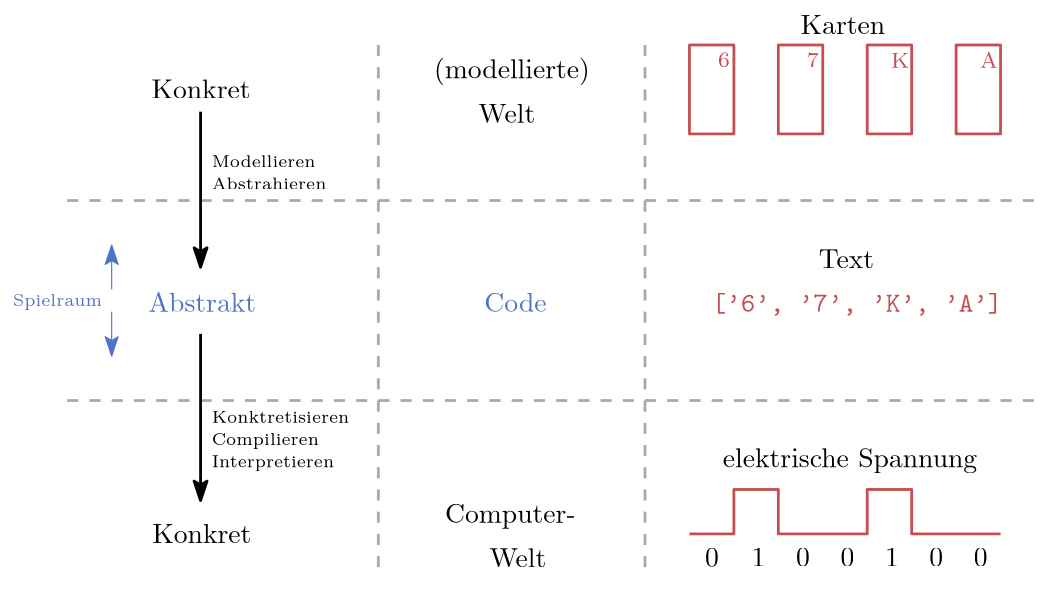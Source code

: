 <?xml version="1.0"?>
<!DOCTYPE ipe SYSTEM "ipe.dtd">
<ipe version="70218" creator="Ipe 7.2.24">
<info created="D:20210411005157" modified="D:20230902213923"/>
<ipestyle name="basic">
<symbol name="arrow/arc(spx)">
<path stroke="sym-stroke" fill="sym-stroke" pen="sym-pen">
0 0 m
-1 0.333 l
-1 -0.333 l
h
</path>
</symbol>
<symbol name="arrow/farc(spx)">
<path stroke="sym-stroke" fill="white" pen="sym-pen">
0 0 m
-1 0.333 l
-1 -0.333 l
h
</path>
</symbol>
<symbol name="arrow/ptarc(spx)">
<path stroke="sym-stroke" fill="sym-stroke" pen="sym-pen">
0 0 m
-1 0.333 l
-0.8 0 l
-1 -0.333 l
h
</path>
</symbol>
<symbol name="arrow/fptarc(spx)">
<path stroke="sym-stroke" fill="white" pen="sym-pen">
0 0 m
-1 0.333 l
-0.8 0 l
-1 -0.333 l
h
</path>
</symbol>
<symbol name="mark/circle(sx)" transformations="translations">
<path fill="sym-stroke">
0.6 0 0 0.6 0 0 e
0.4 0 0 0.4 0 0 e
</path>
</symbol>
<symbol name="mark/disk(sx)" transformations="translations">
<path fill="sym-stroke">
0.6 0 0 0.6 0 0 e
</path>
</symbol>
<symbol name="mark/fdisk(sfx)" transformations="translations">
<group>
<path fill="sym-fill">
0.5 0 0 0.5 0 0 e
</path>
<path fill="sym-stroke" fillrule="eofill">
0.6 0 0 0.6 0 0 e
0.4 0 0 0.4 0 0 e
</path>
</group>
</symbol>
<symbol name="mark/box(sx)" transformations="translations">
<path fill="sym-stroke" fillrule="eofill">
-0.6 -0.6 m
0.6 -0.6 l
0.6 0.6 l
-0.6 0.6 l
h
-0.4 -0.4 m
0.4 -0.4 l
0.4 0.4 l
-0.4 0.4 l
h
</path>
</symbol>
<symbol name="mark/square(sx)" transformations="translations">
<path fill="sym-stroke">
-0.6 -0.6 m
0.6 -0.6 l
0.6 0.6 l
-0.6 0.6 l
h
</path>
</symbol>
<symbol name="mark/fsquare(sfx)" transformations="translations">
<group>
<path fill="sym-fill">
-0.5 -0.5 m
0.5 -0.5 l
0.5 0.5 l
-0.5 0.5 l
h
</path>
<path fill="sym-stroke" fillrule="eofill">
-0.6 -0.6 m
0.6 -0.6 l
0.6 0.6 l
-0.6 0.6 l
h
-0.4 -0.4 m
0.4 -0.4 l
0.4 0.4 l
-0.4 0.4 l
h
</path>
</group>
</symbol>
<symbol name="mark/cross(sx)" transformations="translations">
<group>
<path fill="sym-stroke">
-0.43 -0.57 m
0.57 0.43 l
0.43 0.57 l
-0.57 -0.43 l
h
</path>
<path fill="sym-stroke">
-0.43 0.57 m
0.57 -0.43 l
0.43 -0.57 l
-0.57 0.43 l
h
</path>
</group>
</symbol>
<symbol name="arrow/fnormal(spx)">
<path stroke="sym-stroke" fill="white" pen="sym-pen">
0 0 m
-1 0.333 l
-1 -0.333 l
h
</path>
</symbol>
<symbol name="arrow/pointed(spx)">
<path stroke="sym-stroke" fill="sym-stroke" pen="sym-pen">
0 0 m
-1 0.333 l
-0.8 0 l
-1 -0.333 l
h
</path>
</symbol>
<symbol name="arrow/fpointed(spx)">
<path stroke="sym-stroke" fill="white" pen="sym-pen">
0 0 m
-1 0.333 l
-0.8 0 l
-1 -0.333 l
h
</path>
</symbol>
<symbol name="arrow/linear(spx)">
<path stroke="sym-stroke" pen="sym-pen">
-1 0.333 m
0 0 l
-1 -0.333 l
</path>
</symbol>
<symbol name="arrow/fdouble(spx)">
<path stroke="sym-stroke" fill="white" pen="sym-pen">
0 0 m
-1 0.333 l
-1 -0.333 l
h
-1 0 m
-2 0.333 l
-2 -0.333 l
h
</path>
</symbol>
<symbol name="arrow/double(spx)">
<path stroke="sym-stroke" fill="sym-stroke" pen="sym-pen">
0 0 m
-1 0.333 l
-1 -0.333 l
h
-1 0 m
-2 0.333 l
-2 -0.333 l
h
</path>
</symbol>
<anglesize name="22.5 deg" value="22.5"/>
<anglesize name="30 deg" value="30"/>
<anglesize name="45 deg" value="45"/>
<anglesize name="60 deg" value="60"/>
<anglesize name="90 deg" value="90"/>
<arrowsize name="large" value="10"/>
<arrowsize name="small" value="5"/>
<arrowsize name="tiny" value="3"/>
<color name="blue" value="0 0 1"/>
<color name="brown" value="0.647 0.165 0.165"/>
<color name="darkblue" value="0 0 0.545"/>
<color name="darkcyan" value="0 0.545 0.545"/>
<color name="darkgray" value="0.663"/>
<color name="darkgreen" value="0 0.392 0"/>
<color name="darkmagenta" value="0.545 0 0.545"/>
<color name="darkorange" value="1 0.549 0"/>
<color name="darkred" value="0.545 0 0"/>
<color name="gold" value="1 0.843 0"/>
<color name="gray" value="0.745"/>
<color name="green" value="0 1 0"/>
<color name="lightblue" value="0.678 0.847 0.902"/>
<color name="lightcyan" value="0.878 1 1"/>
<color name="lightgray" value="0.827"/>
<color name="lightgreen" value="0.565 0.933 0.565"/>
<color name="lightyellow" value="1 1 0.878"/>
<color name="navy" value="0 0 0.502"/>
<color name="orange" value="1 0.647 0"/>
<color name="pink" value="1 0.753 0.796"/>
<color name="purple" value="0.627 0.125 0.941"/>
<color name="red" value="1 0 0"/>
<color name="sbblue" value="0.298 0.447 0.79"/>
<color name="sbgreen" value="0.333 0.658 0.407"/>
<color name="sborange" value="0.866 0.517 0.321"/>
<color name="sbpurple" value="0.505 0.447 0.698"/>
<color name="sbred" value="0.768 0.305 0.321"/>
<color name="seagreen" value="0.18 0.545 0.341"/>
<color name="turquoise" value="0.251 0.878 0.816"/>
<color name="verydarkgray" value="0.4"/>
<color name="violet" value="0.933 0.51 0.933"/>
<color name="yellow" value="1 1 0"/>
<dashstyle name="dash dot dotted" value="[4 2 1 2 1 2] 0"/>
<dashstyle name="dash dotted" value="[4 2 1 2] 0"/>
<dashstyle name="dashed" value="[4] 0"/>
<dashstyle name="dotted" value="[1 3] 0"/>
<gridsize name="10 pts (~3.5 mm)" value="10"/>
<gridsize name="14 pts (~5 mm)" value="14"/>
<gridsize name="16 pts (~6 mm)" value="16"/>
<gridsize name="20 pts (~7 mm)" value="20"/>
<gridsize name="28 pts (~10 mm)" value="28"/>
<gridsize name="32 pts (~12 mm)" value="32"/>
<gridsize name="4 pts" value="4"/>
<gridsize name="56 pts (~20 mm)" value="56"/>
<gridsize name="8 pts (~3 mm)" value="8"/>
<opacity name="10%" value="0.1"/>
<opacity name="30%" value="0.3"/>
<opacity name="50%" value="0.5"/>
<opacity name="75%" value="0.75"/>
<pen name="fat" value="1.2"/>
<pen name="heavier" value="0.8"/>
<pen name="ultrafat" value="2"/>
<symbolsize name="large" value="5"/>
<symbolsize name="small" value="2"/>
<symbolsize name="tiny" value="1.1"/>
<textsize name="Huge" value="\Huge"/>
<textsize name="LARGE" value="\LARGE"/>
<textsize name="Large" value="\Large"/>
<textsize name="footnote" value="\footnotesize"/>
<textsize name="huge" value="\huge"/>
<textsize name="large" value="\large"/>
<textsize name="small" value="\small"/>
<textsize name="tiny" value="\tiny"/>
<textstyle name="center" begin="\begin{center}" end="\end{center}"/>
<textstyle name="item" begin="\begin{itemize}\item{}" end="\end{itemize}"/>
<textstyle name="itemize" begin="\begin{itemize}" end="\end{itemize}"/>
<tiling name="falling" angle="-60" step="4" width="1"/>
<tiling name="rising" angle="30" step="4" width="1"/>
</ipestyle>
<page>
<layer name="alpha"/>
<view layers="alpha" active="alpha"/>
<path layer="alpha" fill="white">
400 816 m
400 604 l
24 604 l
24 816 l
h
</path>
<path matrix="1 0 0 1 0 -8" stroke="darkgray" dash="dashed" pen="1">
48 752 m
400 752 l
400 752 l
</path>
<path matrix="1 0 0 1 0 -80" stroke="darkgray" dash="dashed" pen="1">
48 752 m
400 752 l
400 752 l
</path>
<path stroke="sbred" pen="1">
272 800 m
272 768 l
288 768 l
288 800 l
h
</path>
<text matrix="1 0 0 1 6.3192 -4" transformations="translations" pos="276 796" stroke="sbred" type="label" width="4.234" height="5.136" depth="0" valign="baseline" size="8">6</text>
<path matrix="1 0 0 1 32 0" stroke="sbred" pen="1">
272 800 m
272 768 l
288 768 l
288 800 l
h
</path>
<text matrix="1 0 0 1 38.3192 -4" transformations="translations" pos="276 796" stroke="sbred" type="label" width="4.234" height="5.136" depth="0" valign="baseline" size="8">7</text>
<path matrix="1 0 0 1 64 0" stroke="sbred" pen="1">
272 800 m
272 768 l
288 768 l
288 800 l
h
</path>
<text matrix="1 0 0 1 68.5927 -4.18309" transformations="translations" pos="276 796" stroke="sbred" type="label" width="6.578" height="5.446" depth="0" valign="baseline" size="8">K</text>
<path matrix="1 0 0 1 96 0" stroke="sbred" pen="1">
272 800 m
272 768 l
288 768 l
288 800 l
h
</path>
<text matrix="1 0 0 1 100.593 -4.18309" transformations="translations" pos="276 796" stroke="sbred" type="label" width="6.343" height="5.446" depth="0" valign="baseline" size="8">A</text>
<text matrix="1 0 0 1 0 -32" transformations="translations" pos="280 736" stroke="sbred" type="label" width="104.607" height="6.922" depth="1.38" valign="baseline">\texttt{[&apos;6&apos;, &apos;7&apos;, &apos;K&apos;, &apos;A&apos;]}</text>
<path matrix="1 0 0 1 0 -16" stroke="sbred" pen="1">
272 640 m
288 640 l
288 656 l
304 656 l
304 640 l
320 640 l
336 640 l
336 656 l
352 656 l
352 640 l
384 640 l
</path>
<text matrix="1 0 0 1 -2.39219 -23.794" transformations="translations" pos="280 636" stroke="black" type="label" width="4.981" height="6.42" depth="0" valign="baseline">0</text>
<text matrix="1 0 0 1 14.3668 -23.696" transformations="translations" pos="280 636" stroke="black" type="label" width="4.981" height="6.42" depth="0" valign="baseline">1</text>
<text matrix="1 0 0 1 30.3668 -23.696" transformations="translations" pos="280 636" stroke="black" type="label" width="4.981" height="6.42" depth="0" valign="baseline">0</text>
<text matrix="1 0 0 1 46.3668 -23.696" transformations="translations" pos="280 636" stroke="black" type="label" width="4.981" height="6.42" depth="0" valign="baseline">0</text>
<text matrix="1 0 0 1 62.3668 -23.696" transformations="translations" pos="280 636" stroke="black" type="label" width="4.981" height="6.42" depth="0" valign="baseline">1</text>
<text matrix="1 0 0 1 78.3668 -23.696" transformations="translations" pos="280 636" stroke="black" type="label" width="4.981" height="6.42" depth="0" valign="baseline">0</text>
<text matrix="1 0 0 1 94.3668 -23.696" transformations="translations" pos="280 636" stroke="black" type="label" width="4.981" height="6.42" depth="0" valign="baseline">0</text>
<text matrix="1 0 0 1 0 -8" transformations="translations" pos="180 796" stroke="black" type="label" width="56.206" height="7.473" depth="2.49" valign="baseline">(modellierte)</text>
<text matrix="1 0 0 1 -4 -12" transformations="translations" pos="200 784" stroke="black" type="label" width="20.479" height="6.918" depth="0" valign="baseline">Welt</text>
<text matrix="1 0 0 1 4 -168" transformations="translations" pos="180 796" stroke="black" type="label" width="47.074" height="6.815" depth="1.93" valign="baseline">Computer-</text>
<text matrix="1 0 0 1 0 -172" transformations="translations" pos="200 784" stroke="black" type="label" width="20.479" height="6.918" depth="0" valign="baseline">Welt</text>
<text matrix="1 0 0 1 -1.85327 -8" transformations="translations" pos="200 712" stroke="sbblue" type="label" width="22.416" height="6.918" depth="0" valign="baseline">Code</text>
<text matrix="1 0 0 1 10.6307 -24.0723" transformations="translations" pos="67.6795 804.831" stroke="black" type="label" width="35.727" height="6.918" depth="0" valign="baseline">Konkret</text>
<text matrix="1 0 0 1 4.79527 -17.2576" transformations="translations" pos="72.3991 721.2" stroke="sbblue" type="label" width="38.827" height="6.918" depth="0" valign="baseline">Abstrakt</text>
<text matrix="1 0 0 1 -17.1495 -29.9576" transformations="translations" pos="95.7501 650.707" stroke="black" type="label" width="35.727" height="6.918" depth="0" valign="baseline">Konkret</text>
<path stroke="black" pen="1" arrow="ptarc/normal">
96 776 m
96 720 l
</path>
<path stroke="black" pen="1" arrow="ptarc/normal">
96 696 m
96 636 l
</path>
<text matrix="1 0 0 1 -8 -16" transformations="translations" pos="320 820" stroke="black" type="label" width="30.469" height="6.808" depth="0" valign="baseline">Karten</text>
<text matrix="1 0 0 1 -1.46695 -100.393" transformations="translations" pos="320 820" stroke="black" type="label" width="19.925" height="6.808" depth="0" valign="baseline">Text</text>
<text matrix="1 0 0 1 -36 -172" transformations="translations" pos="320 820" stroke="black" type="label" width="91.684" height="6.926" depth="1.93" valign="baseline">elektrische Spannung</text>
<text matrix="1 0 0 1 -8 0" transformations="translations" pos="108 756" stroke="black" type="label" width="37.431" height="4.151" depth="0" valign="baseline" size="6">Modellieren</text>
<text matrix="1 0 0 1 -8 -8" transformations="translations" pos="108 756" stroke="black" type="label" width="41.317" height="4.151" depth="0" valign="baseline" size="6">Abstrahieren</text>
<text matrix="1 0 0 1 -8 -92" transformations="translations" pos="108 756" stroke="black" type="label" width="49.564" height="4.151" depth="0" valign="baseline" size="6">Konktretisieren</text>
<text matrix="1 0 0 1 -8 -100" transformations="translations" pos="108 756" stroke="black" type="label" width="38.632" height="4.153" depth="1.16" valign="baseline" size="6">Compilieren</text>
<text matrix="1 0 0 1 -8 -108" transformations="translations" pos="108 756" stroke="black" type="label" width="44.128" height="4.087" depth="1.16" valign="baseline" size="6">Interpretieren</text>
<path matrix="1 0 0 1 0 8" stroke="sbblue" arrow="ptarc/normal">
64 704 m
64 720 l
</path>
<path stroke="sbblue" arrow="ptarc/normal">
64 704 m
64 688 l
</path>
<text matrix="1 0 0 1 8.48293 -5.95917" transformations="translations" pos="20 712" stroke="sbblue" type="label" width="32.101" height="4.153" depth="1.16" valign="baseline" size="6">Spielraum</text>
<path stroke="darkgray" dash="dashed" pen="1">
160 800 m
160 608 l
</path>
<path matrix="1 0 0 1 96 0" stroke="darkgray" dash="dashed" pen="1">
160 800 m
160 608 l
</path>
</page>
</ipe>
